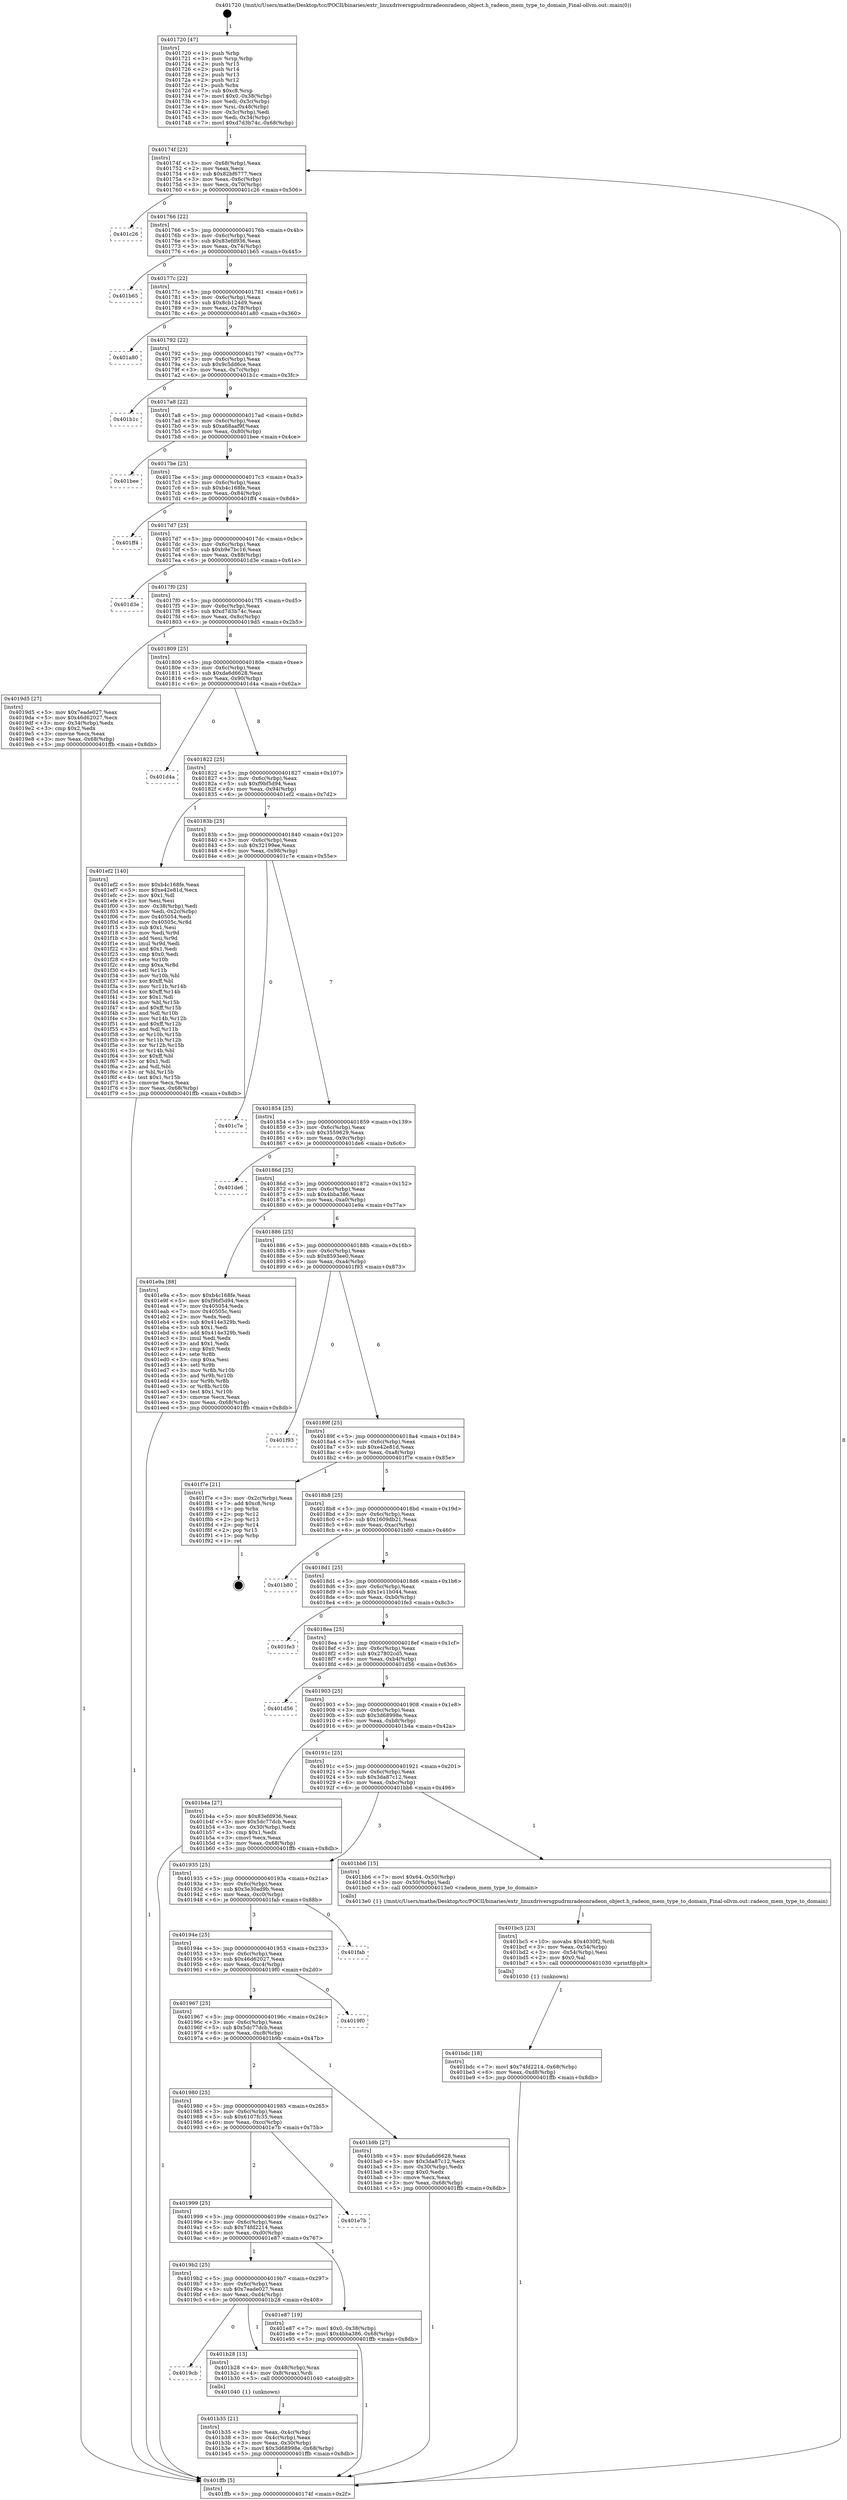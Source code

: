 digraph "0x401720" {
  label = "0x401720 (/mnt/c/Users/mathe/Desktop/tcc/POCII/binaries/extr_linuxdriversgpudrmradeonradeon_object.h_radeon_mem_type_to_domain_Final-ollvm.out::main(0))"
  labelloc = "t"
  node[shape=record]

  Entry [label="",width=0.3,height=0.3,shape=circle,fillcolor=black,style=filled]
  "0x40174f" [label="{
     0x40174f [23]\l
     | [instrs]\l
     &nbsp;&nbsp;0x40174f \<+3\>: mov -0x68(%rbp),%eax\l
     &nbsp;&nbsp;0x401752 \<+2\>: mov %eax,%ecx\l
     &nbsp;&nbsp;0x401754 \<+6\>: sub $0x82bf6777,%ecx\l
     &nbsp;&nbsp;0x40175a \<+3\>: mov %eax,-0x6c(%rbp)\l
     &nbsp;&nbsp;0x40175d \<+3\>: mov %ecx,-0x70(%rbp)\l
     &nbsp;&nbsp;0x401760 \<+6\>: je 0000000000401c26 \<main+0x506\>\l
  }"]
  "0x401c26" [label="{
     0x401c26\l
  }", style=dashed]
  "0x401766" [label="{
     0x401766 [22]\l
     | [instrs]\l
     &nbsp;&nbsp;0x401766 \<+5\>: jmp 000000000040176b \<main+0x4b\>\l
     &nbsp;&nbsp;0x40176b \<+3\>: mov -0x6c(%rbp),%eax\l
     &nbsp;&nbsp;0x40176e \<+5\>: sub $0x83efd936,%eax\l
     &nbsp;&nbsp;0x401773 \<+3\>: mov %eax,-0x74(%rbp)\l
     &nbsp;&nbsp;0x401776 \<+6\>: je 0000000000401b65 \<main+0x445\>\l
  }"]
  Exit [label="",width=0.3,height=0.3,shape=circle,fillcolor=black,style=filled,peripheries=2]
  "0x401b65" [label="{
     0x401b65\l
  }", style=dashed]
  "0x40177c" [label="{
     0x40177c [22]\l
     | [instrs]\l
     &nbsp;&nbsp;0x40177c \<+5\>: jmp 0000000000401781 \<main+0x61\>\l
     &nbsp;&nbsp;0x401781 \<+3\>: mov -0x6c(%rbp),%eax\l
     &nbsp;&nbsp;0x401784 \<+5\>: sub $0x8cb124d9,%eax\l
     &nbsp;&nbsp;0x401789 \<+3\>: mov %eax,-0x78(%rbp)\l
     &nbsp;&nbsp;0x40178c \<+6\>: je 0000000000401a80 \<main+0x360\>\l
  }"]
  "0x401bdc" [label="{
     0x401bdc [18]\l
     | [instrs]\l
     &nbsp;&nbsp;0x401bdc \<+7\>: movl $0x74fd2214,-0x68(%rbp)\l
     &nbsp;&nbsp;0x401be3 \<+6\>: mov %eax,-0xd8(%rbp)\l
     &nbsp;&nbsp;0x401be9 \<+5\>: jmp 0000000000401ffb \<main+0x8db\>\l
  }"]
  "0x401a80" [label="{
     0x401a80\l
  }", style=dashed]
  "0x401792" [label="{
     0x401792 [22]\l
     | [instrs]\l
     &nbsp;&nbsp;0x401792 \<+5\>: jmp 0000000000401797 \<main+0x77\>\l
     &nbsp;&nbsp;0x401797 \<+3\>: mov -0x6c(%rbp),%eax\l
     &nbsp;&nbsp;0x40179a \<+5\>: sub $0x9c5dd6ce,%eax\l
     &nbsp;&nbsp;0x40179f \<+3\>: mov %eax,-0x7c(%rbp)\l
     &nbsp;&nbsp;0x4017a2 \<+6\>: je 0000000000401b1c \<main+0x3fc\>\l
  }"]
  "0x401bc5" [label="{
     0x401bc5 [23]\l
     | [instrs]\l
     &nbsp;&nbsp;0x401bc5 \<+10\>: movabs $0x4030f2,%rdi\l
     &nbsp;&nbsp;0x401bcf \<+3\>: mov %eax,-0x54(%rbp)\l
     &nbsp;&nbsp;0x401bd2 \<+3\>: mov -0x54(%rbp),%esi\l
     &nbsp;&nbsp;0x401bd5 \<+2\>: mov $0x0,%al\l
     &nbsp;&nbsp;0x401bd7 \<+5\>: call 0000000000401030 \<printf@plt\>\l
     | [calls]\l
     &nbsp;&nbsp;0x401030 \{1\} (unknown)\l
  }"]
  "0x401b1c" [label="{
     0x401b1c\l
  }", style=dashed]
  "0x4017a8" [label="{
     0x4017a8 [22]\l
     | [instrs]\l
     &nbsp;&nbsp;0x4017a8 \<+5\>: jmp 00000000004017ad \<main+0x8d\>\l
     &nbsp;&nbsp;0x4017ad \<+3\>: mov -0x6c(%rbp),%eax\l
     &nbsp;&nbsp;0x4017b0 \<+5\>: sub $0xa68aaf9f,%eax\l
     &nbsp;&nbsp;0x4017b5 \<+3\>: mov %eax,-0x80(%rbp)\l
     &nbsp;&nbsp;0x4017b8 \<+6\>: je 0000000000401bee \<main+0x4ce\>\l
  }"]
  "0x401b35" [label="{
     0x401b35 [21]\l
     | [instrs]\l
     &nbsp;&nbsp;0x401b35 \<+3\>: mov %eax,-0x4c(%rbp)\l
     &nbsp;&nbsp;0x401b38 \<+3\>: mov -0x4c(%rbp),%eax\l
     &nbsp;&nbsp;0x401b3b \<+3\>: mov %eax,-0x30(%rbp)\l
     &nbsp;&nbsp;0x401b3e \<+7\>: movl $0x3d68998e,-0x68(%rbp)\l
     &nbsp;&nbsp;0x401b45 \<+5\>: jmp 0000000000401ffb \<main+0x8db\>\l
  }"]
  "0x401bee" [label="{
     0x401bee\l
  }", style=dashed]
  "0x4017be" [label="{
     0x4017be [25]\l
     | [instrs]\l
     &nbsp;&nbsp;0x4017be \<+5\>: jmp 00000000004017c3 \<main+0xa3\>\l
     &nbsp;&nbsp;0x4017c3 \<+3\>: mov -0x6c(%rbp),%eax\l
     &nbsp;&nbsp;0x4017c6 \<+5\>: sub $0xb4c168fe,%eax\l
     &nbsp;&nbsp;0x4017cb \<+6\>: mov %eax,-0x84(%rbp)\l
     &nbsp;&nbsp;0x4017d1 \<+6\>: je 0000000000401ff4 \<main+0x8d4\>\l
  }"]
  "0x4019cb" [label="{
     0x4019cb\l
  }", style=dashed]
  "0x401ff4" [label="{
     0x401ff4\l
  }", style=dashed]
  "0x4017d7" [label="{
     0x4017d7 [25]\l
     | [instrs]\l
     &nbsp;&nbsp;0x4017d7 \<+5\>: jmp 00000000004017dc \<main+0xbc\>\l
     &nbsp;&nbsp;0x4017dc \<+3\>: mov -0x6c(%rbp),%eax\l
     &nbsp;&nbsp;0x4017df \<+5\>: sub $0xb9e7bc16,%eax\l
     &nbsp;&nbsp;0x4017e4 \<+6\>: mov %eax,-0x88(%rbp)\l
     &nbsp;&nbsp;0x4017ea \<+6\>: je 0000000000401d3e \<main+0x61e\>\l
  }"]
  "0x401b28" [label="{
     0x401b28 [13]\l
     | [instrs]\l
     &nbsp;&nbsp;0x401b28 \<+4\>: mov -0x48(%rbp),%rax\l
     &nbsp;&nbsp;0x401b2c \<+4\>: mov 0x8(%rax),%rdi\l
     &nbsp;&nbsp;0x401b30 \<+5\>: call 0000000000401040 \<atoi@plt\>\l
     | [calls]\l
     &nbsp;&nbsp;0x401040 \{1\} (unknown)\l
  }"]
  "0x401d3e" [label="{
     0x401d3e\l
  }", style=dashed]
  "0x4017f0" [label="{
     0x4017f0 [25]\l
     | [instrs]\l
     &nbsp;&nbsp;0x4017f0 \<+5\>: jmp 00000000004017f5 \<main+0xd5\>\l
     &nbsp;&nbsp;0x4017f5 \<+3\>: mov -0x6c(%rbp),%eax\l
     &nbsp;&nbsp;0x4017f8 \<+5\>: sub $0xd7d3b74c,%eax\l
     &nbsp;&nbsp;0x4017fd \<+6\>: mov %eax,-0x8c(%rbp)\l
     &nbsp;&nbsp;0x401803 \<+6\>: je 00000000004019d5 \<main+0x2b5\>\l
  }"]
  "0x4019b2" [label="{
     0x4019b2 [25]\l
     | [instrs]\l
     &nbsp;&nbsp;0x4019b2 \<+5\>: jmp 00000000004019b7 \<main+0x297\>\l
     &nbsp;&nbsp;0x4019b7 \<+3\>: mov -0x6c(%rbp),%eax\l
     &nbsp;&nbsp;0x4019ba \<+5\>: sub $0x7eade027,%eax\l
     &nbsp;&nbsp;0x4019bf \<+6\>: mov %eax,-0xd4(%rbp)\l
     &nbsp;&nbsp;0x4019c5 \<+6\>: je 0000000000401b28 \<main+0x408\>\l
  }"]
  "0x4019d5" [label="{
     0x4019d5 [27]\l
     | [instrs]\l
     &nbsp;&nbsp;0x4019d5 \<+5\>: mov $0x7eade027,%eax\l
     &nbsp;&nbsp;0x4019da \<+5\>: mov $0x46d62027,%ecx\l
     &nbsp;&nbsp;0x4019df \<+3\>: mov -0x34(%rbp),%edx\l
     &nbsp;&nbsp;0x4019e2 \<+3\>: cmp $0x2,%edx\l
     &nbsp;&nbsp;0x4019e5 \<+3\>: cmovne %ecx,%eax\l
     &nbsp;&nbsp;0x4019e8 \<+3\>: mov %eax,-0x68(%rbp)\l
     &nbsp;&nbsp;0x4019eb \<+5\>: jmp 0000000000401ffb \<main+0x8db\>\l
  }"]
  "0x401809" [label="{
     0x401809 [25]\l
     | [instrs]\l
     &nbsp;&nbsp;0x401809 \<+5\>: jmp 000000000040180e \<main+0xee\>\l
     &nbsp;&nbsp;0x40180e \<+3\>: mov -0x6c(%rbp),%eax\l
     &nbsp;&nbsp;0x401811 \<+5\>: sub $0xda6d6628,%eax\l
     &nbsp;&nbsp;0x401816 \<+6\>: mov %eax,-0x90(%rbp)\l
     &nbsp;&nbsp;0x40181c \<+6\>: je 0000000000401d4a \<main+0x62a\>\l
  }"]
  "0x401ffb" [label="{
     0x401ffb [5]\l
     | [instrs]\l
     &nbsp;&nbsp;0x401ffb \<+5\>: jmp 000000000040174f \<main+0x2f\>\l
  }"]
  "0x401720" [label="{
     0x401720 [47]\l
     | [instrs]\l
     &nbsp;&nbsp;0x401720 \<+1\>: push %rbp\l
     &nbsp;&nbsp;0x401721 \<+3\>: mov %rsp,%rbp\l
     &nbsp;&nbsp;0x401724 \<+2\>: push %r15\l
     &nbsp;&nbsp;0x401726 \<+2\>: push %r14\l
     &nbsp;&nbsp;0x401728 \<+2\>: push %r13\l
     &nbsp;&nbsp;0x40172a \<+2\>: push %r12\l
     &nbsp;&nbsp;0x40172c \<+1\>: push %rbx\l
     &nbsp;&nbsp;0x40172d \<+7\>: sub $0xc8,%rsp\l
     &nbsp;&nbsp;0x401734 \<+7\>: movl $0x0,-0x38(%rbp)\l
     &nbsp;&nbsp;0x40173b \<+3\>: mov %edi,-0x3c(%rbp)\l
     &nbsp;&nbsp;0x40173e \<+4\>: mov %rsi,-0x48(%rbp)\l
     &nbsp;&nbsp;0x401742 \<+3\>: mov -0x3c(%rbp),%edi\l
     &nbsp;&nbsp;0x401745 \<+3\>: mov %edi,-0x34(%rbp)\l
     &nbsp;&nbsp;0x401748 \<+7\>: movl $0xd7d3b74c,-0x68(%rbp)\l
  }"]
  "0x401e87" [label="{
     0x401e87 [19]\l
     | [instrs]\l
     &nbsp;&nbsp;0x401e87 \<+7\>: movl $0x0,-0x38(%rbp)\l
     &nbsp;&nbsp;0x401e8e \<+7\>: movl $0x4bba386,-0x68(%rbp)\l
     &nbsp;&nbsp;0x401e95 \<+5\>: jmp 0000000000401ffb \<main+0x8db\>\l
  }"]
  "0x401d4a" [label="{
     0x401d4a\l
  }", style=dashed]
  "0x401822" [label="{
     0x401822 [25]\l
     | [instrs]\l
     &nbsp;&nbsp;0x401822 \<+5\>: jmp 0000000000401827 \<main+0x107\>\l
     &nbsp;&nbsp;0x401827 \<+3\>: mov -0x6c(%rbp),%eax\l
     &nbsp;&nbsp;0x40182a \<+5\>: sub $0xf9bf5d94,%eax\l
     &nbsp;&nbsp;0x40182f \<+6\>: mov %eax,-0x94(%rbp)\l
     &nbsp;&nbsp;0x401835 \<+6\>: je 0000000000401ef2 \<main+0x7d2\>\l
  }"]
  "0x401999" [label="{
     0x401999 [25]\l
     | [instrs]\l
     &nbsp;&nbsp;0x401999 \<+5\>: jmp 000000000040199e \<main+0x27e\>\l
     &nbsp;&nbsp;0x40199e \<+3\>: mov -0x6c(%rbp),%eax\l
     &nbsp;&nbsp;0x4019a1 \<+5\>: sub $0x74fd2214,%eax\l
     &nbsp;&nbsp;0x4019a6 \<+6\>: mov %eax,-0xd0(%rbp)\l
     &nbsp;&nbsp;0x4019ac \<+6\>: je 0000000000401e87 \<main+0x767\>\l
  }"]
  "0x401ef2" [label="{
     0x401ef2 [140]\l
     | [instrs]\l
     &nbsp;&nbsp;0x401ef2 \<+5\>: mov $0xb4c168fe,%eax\l
     &nbsp;&nbsp;0x401ef7 \<+5\>: mov $0xe42e81d,%ecx\l
     &nbsp;&nbsp;0x401efc \<+2\>: mov $0x1,%dl\l
     &nbsp;&nbsp;0x401efe \<+2\>: xor %esi,%esi\l
     &nbsp;&nbsp;0x401f00 \<+3\>: mov -0x38(%rbp),%edi\l
     &nbsp;&nbsp;0x401f03 \<+3\>: mov %edi,-0x2c(%rbp)\l
     &nbsp;&nbsp;0x401f06 \<+7\>: mov 0x405054,%edi\l
     &nbsp;&nbsp;0x401f0d \<+8\>: mov 0x40505c,%r8d\l
     &nbsp;&nbsp;0x401f15 \<+3\>: sub $0x1,%esi\l
     &nbsp;&nbsp;0x401f18 \<+3\>: mov %edi,%r9d\l
     &nbsp;&nbsp;0x401f1b \<+3\>: add %esi,%r9d\l
     &nbsp;&nbsp;0x401f1e \<+4\>: imul %r9d,%edi\l
     &nbsp;&nbsp;0x401f22 \<+3\>: and $0x1,%edi\l
     &nbsp;&nbsp;0x401f25 \<+3\>: cmp $0x0,%edi\l
     &nbsp;&nbsp;0x401f28 \<+4\>: sete %r10b\l
     &nbsp;&nbsp;0x401f2c \<+4\>: cmp $0xa,%r8d\l
     &nbsp;&nbsp;0x401f30 \<+4\>: setl %r11b\l
     &nbsp;&nbsp;0x401f34 \<+3\>: mov %r10b,%bl\l
     &nbsp;&nbsp;0x401f37 \<+3\>: xor $0xff,%bl\l
     &nbsp;&nbsp;0x401f3a \<+3\>: mov %r11b,%r14b\l
     &nbsp;&nbsp;0x401f3d \<+4\>: xor $0xff,%r14b\l
     &nbsp;&nbsp;0x401f41 \<+3\>: xor $0x1,%dl\l
     &nbsp;&nbsp;0x401f44 \<+3\>: mov %bl,%r15b\l
     &nbsp;&nbsp;0x401f47 \<+4\>: and $0xff,%r15b\l
     &nbsp;&nbsp;0x401f4b \<+3\>: and %dl,%r10b\l
     &nbsp;&nbsp;0x401f4e \<+3\>: mov %r14b,%r12b\l
     &nbsp;&nbsp;0x401f51 \<+4\>: and $0xff,%r12b\l
     &nbsp;&nbsp;0x401f55 \<+3\>: and %dl,%r11b\l
     &nbsp;&nbsp;0x401f58 \<+3\>: or %r10b,%r15b\l
     &nbsp;&nbsp;0x401f5b \<+3\>: or %r11b,%r12b\l
     &nbsp;&nbsp;0x401f5e \<+3\>: xor %r12b,%r15b\l
     &nbsp;&nbsp;0x401f61 \<+3\>: or %r14b,%bl\l
     &nbsp;&nbsp;0x401f64 \<+3\>: xor $0xff,%bl\l
     &nbsp;&nbsp;0x401f67 \<+3\>: or $0x1,%dl\l
     &nbsp;&nbsp;0x401f6a \<+2\>: and %dl,%bl\l
     &nbsp;&nbsp;0x401f6c \<+3\>: or %bl,%r15b\l
     &nbsp;&nbsp;0x401f6f \<+4\>: test $0x1,%r15b\l
     &nbsp;&nbsp;0x401f73 \<+3\>: cmovne %ecx,%eax\l
     &nbsp;&nbsp;0x401f76 \<+3\>: mov %eax,-0x68(%rbp)\l
     &nbsp;&nbsp;0x401f79 \<+5\>: jmp 0000000000401ffb \<main+0x8db\>\l
  }"]
  "0x40183b" [label="{
     0x40183b [25]\l
     | [instrs]\l
     &nbsp;&nbsp;0x40183b \<+5\>: jmp 0000000000401840 \<main+0x120\>\l
     &nbsp;&nbsp;0x401840 \<+3\>: mov -0x6c(%rbp),%eax\l
     &nbsp;&nbsp;0x401843 \<+5\>: sub $0x32199ee,%eax\l
     &nbsp;&nbsp;0x401848 \<+6\>: mov %eax,-0x98(%rbp)\l
     &nbsp;&nbsp;0x40184e \<+6\>: je 0000000000401c7e \<main+0x55e\>\l
  }"]
  "0x401e7b" [label="{
     0x401e7b\l
  }", style=dashed]
  "0x401c7e" [label="{
     0x401c7e\l
  }", style=dashed]
  "0x401854" [label="{
     0x401854 [25]\l
     | [instrs]\l
     &nbsp;&nbsp;0x401854 \<+5\>: jmp 0000000000401859 \<main+0x139\>\l
     &nbsp;&nbsp;0x401859 \<+3\>: mov -0x6c(%rbp),%eax\l
     &nbsp;&nbsp;0x40185c \<+5\>: sub $0x3559629,%eax\l
     &nbsp;&nbsp;0x401861 \<+6\>: mov %eax,-0x9c(%rbp)\l
     &nbsp;&nbsp;0x401867 \<+6\>: je 0000000000401de6 \<main+0x6c6\>\l
  }"]
  "0x401980" [label="{
     0x401980 [25]\l
     | [instrs]\l
     &nbsp;&nbsp;0x401980 \<+5\>: jmp 0000000000401985 \<main+0x265\>\l
     &nbsp;&nbsp;0x401985 \<+3\>: mov -0x6c(%rbp),%eax\l
     &nbsp;&nbsp;0x401988 \<+5\>: sub $0x6107fc35,%eax\l
     &nbsp;&nbsp;0x40198d \<+6\>: mov %eax,-0xcc(%rbp)\l
     &nbsp;&nbsp;0x401993 \<+6\>: je 0000000000401e7b \<main+0x75b\>\l
  }"]
  "0x401de6" [label="{
     0x401de6\l
  }", style=dashed]
  "0x40186d" [label="{
     0x40186d [25]\l
     | [instrs]\l
     &nbsp;&nbsp;0x40186d \<+5\>: jmp 0000000000401872 \<main+0x152\>\l
     &nbsp;&nbsp;0x401872 \<+3\>: mov -0x6c(%rbp),%eax\l
     &nbsp;&nbsp;0x401875 \<+5\>: sub $0x4bba386,%eax\l
     &nbsp;&nbsp;0x40187a \<+6\>: mov %eax,-0xa0(%rbp)\l
     &nbsp;&nbsp;0x401880 \<+6\>: je 0000000000401e9a \<main+0x77a\>\l
  }"]
  "0x401b9b" [label="{
     0x401b9b [27]\l
     | [instrs]\l
     &nbsp;&nbsp;0x401b9b \<+5\>: mov $0xda6d6628,%eax\l
     &nbsp;&nbsp;0x401ba0 \<+5\>: mov $0x3da87c12,%ecx\l
     &nbsp;&nbsp;0x401ba5 \<+3\>: mov -0x30(%rbp),%edx\l
     &nbsp;&nbsp;0x401ba8 \<+3\>: cmp $0x0,%edx\l
     &nbsp;&nbsp;0x401bab \<+3\>: cmove %ecx,%eax\l
     &nbsp;&nbsp;0x401bae \<+3\>: mov %eax,-0x68(%rbp)\l
     &nbsp;&nbsp;0x401bb1 \<+5\>: jmp 0000000000401ffb \<main+0x8db\>\l
  }"]
  "0x401e9a" [label="{
     0x401e9a [88]\l
     | [instrs]\l
     &nbsp;&nbsp;0x401e9a \<+5\>: mov $0xb4c168fe,%eax\l
     &nbsp;&nbsp;0x401e9f \<+5\>: mov $0xf9bf5d94,%ecx\l
     &nbsp;&nbsp;0x401ea4 \<+7\>: mov 0x405054,%edx\l
     &nbsp;&nbsp;0x401eab \<+7\>: mov 0x40505c,%esi\l
     &nbsp;&nbsp;0x401eb2 \<+2\>: mov %edx,%edi\l
     &nbsp;&nbsp;0x401eb4 \<+6\>: sub $0x414e329b,%edi\l
     &nbsp;&nbsp;0x401eba \<+3\>: sub $0x1,%edi\l
     &nbsp;&nbsp;0x401ebd \<+6\>: add $0x414e329b,%edi\l
     &nbsp;&nbsp;0x401ec3 \<+3\>: imul %edi,%edx\l
     &nbsp;&nbsp;0x401ec6 \<+3\>: and $0x1,%edx\l
     &nbsp;&nbsp;0x401ec9 \<+3\>: cmp $0x0,%edx\l
     &nbsp;&nbsp;0x401ecc \<+4\>: sete %r8b\l
     &nbsp;&nbsp;0x401ed0 \<+3\>: cmp $0xa,%esi\l
     &nbsp;&nbsp;0x401ed3 \<+4\>: setl %r9b\l
     &nbsp;&nbsp;0x401ed7 \<+3\>: mov %r8b,%r10b\l
     &nbsp;&nbsp;0x401eda \<+3\>: and %r9b,%r10b\l
     &nbsp;&nbsp;0x401edd \<+3\>: xor %r9b,%r8b\l
     &nbsp;&nbsp;0x401ee0 \<+3\>: or %r8b,%r10b\l
     &nbsp;&nbsp;0x401ee3 \<+4\>: test $0x1,%r10b\l
     &nbsp;&nbsp;0x401ee7 \<+3\>: cmovne %ecx,%eax\l
     &nbsp;&nbsp;0x401eea \<+3\>: mov %eax,-0x68(%rbp)\l
     &nbsp;&nbsp;0x401eed \<+5\>: jmp 0000000000401ffb \<main+0x8db\>\l
  }"]
  "0x401886" [label="{
     0x401886 [25]\l
     | [instrs]\l
     &nbsp;&nbsp;0x401886 \<+5\>: jmp 000000000040188b \<main+0x16b\>\l
     &nbsp;&nbsp;0x40188b \<+3\>: mov -0x6c(%rbp),%eax\l
     &nbsp;&nbsp;0x40188e \<+5\>: sub $0x8593ee0,%eax\l
     &nbsp;&nbsp;0x401893 \<+6\>: mov %eax,-0xa4(%rbp)\l
     &nbsp;&nbsp;0x401899 \<+6\>: je 0000000000401f93 \<main+0x873\>\l
  }"]
  "0x401967" [label="{
     0x401967 [25]\l
     | [instrs]\l
     &nbsp;&nbsp;0x401967 \<+5\>: jmp 000000000040196c \<main+0x24c\>\l
     &nbsp;&nbsp;0x40196c \<+3\>: mov -0x6c(%rbp),%eax\l
     &nbsp;&nbsp;0x40196f \<+5\>: sub $0x5dc77dcb,%eax\l
     &nbsp;&nbsp;0x401974 \<+6\>: mov %eax,-0xc8(%rbp)\l
     &nbsp;&nbsp;0x40197a \<+6\>: je 0000000000401b9b \<main+0x47b\>\l
  }"]
  "0x401f93" [label="{
     0x401f93\l
  }", style=dashed]
  "0x40189f" [label="{
     0x40189f [25]\l
     | [instrs]\l
     &nbsp;&nbsp;0x40189f \<+5\>: jmp 00000000004018a4 \<main+0x184\>\l
     &nbsp;&nbsp;0x4018a4 \<+3\>: mov -0x6c(%rbp),%eax\l
     &nbsp;&nbsp;0x4018a7 \<+5\>: sub $0xe42e81d,%eax\l
     &nbsp;&nbsp;0x4018ac \<+6\>: mov %eax,-0xa8(%rbp)\l
     &nbsp;&nbsp;0x4018b2 \<+6\>: je 0000000000401f7e \<main+0x85e\>\l
  }"]
  "0x4019f0" [label="{
     0x4019f0\l
  }", style=dashed]
  "0x401f7e" [label="{
     0x401f7e [21]\l
     | [instrs]\l
     &nbsp;&nbsp;0x401f7e \<+3\>: mov -0x2c(%rbp),%eax\l
     &nbsp;&nbsp;0x401f81 \<+7\>: add $0xc8,%rsp\l
     &nbsp;&nbsp;0x401f88 \<+1\>: pop %rbx\l
     &nbsp;&nbsp;0x401f89 \<+2\>: pop %r12\l
     &nbsp;&nbsp;0x401f8b \<+2\>: pop %r13\l
     &nbsp;&nbsp;0x401f8d \<+2\>: pop %r14\l
     &nbsp;&nbsp;0x401f8f \<+2\>: pop %r15\l
     &nbsp;&nbsp;0x401f91 \<+1\>: pop %rbp\l
     &nbsp;&nbsp;0x401f92 \<+1\>: ret\l
  }"]
  "0x4018b8" [label="{
     0x4018b8 [25]\l
     | [instrs]\l
     &nbsp;&nbsp;0x4018b8 \<+5\>: jmp 00000000004018bd \<main+0x19d\>\l
     &nbsp;&nbsp;0x4018bd \<+3\>: mov -0x6c(%rbp),%eax\l
     &nbsp;&nbsp;0x4018c0 \<+5\>: sub $0x1609db21,%eax\l
     &nbsp;&nbsp;0x4018c5 \<+6\>: mov %eax,-0xac(%rbp)\l
     &nbsp;&nbsp;0x4018cb \<+6\>: je 0000000000401b80 \<main+0x460\>\l
  }"]
  "0x40194e" [label="{
     0x40194e [25]\l
     | [instrs]\l
     &nbsp;&nbsp;0x40194e \<+5\>: jmp 0000000000401953 \<main+0x233\>\l
     &nbsp;&nbsp;0x401953 \<+3\>: mov -0x6c(%rbp),%eax\l
     &nbsp;&nbsp;0x401956 \<+5\>: sub $0x46d62027,%eax\l
     &nbsp;&nbsp;0x40195b \<+6\>: mov %eax,-0xc4(%rbp)\l
     &nbsp;&nbsp;0x401961 \<+6\>: je 00000000004019f0 \<main+0x2d0\>\l
  }"]
  "0x401b80" [label="{
     0x401b80\l
  }", style=dashed]
  "0x4018d1" [label="{
     0x4018d1 [25]\l
     | [instrs]\l
     &nbsp;&nbsp;0x4018d1 \<+5\>: jmp 00000000004018d6 \<main+0x1b6\>\l
     &nbsp;&nbsp;0x4018d6 \<+3\>: mov -0x6c(%rbp),%eax\l
     &nbsp;&nbsp;0x4018d9 \<+5\>: sub $0x1e11b044,%eax\l
     &nbsp;&nbsp;0x4018de \<+6\>: mov %eax,-0xb0(%rbp)\l
     &nbsp;&nbsp;0x4018e4 \<+6\>: je 0000000000401fe3 \<main+0x8c3\>\l
  }"]
  "0x401fab" [label="{
     0x401fab\l
  }", style=dashed]
  "0x401fe3" [label="{
     0x401fe3\l
  }", style=dashed]
  "0x4018ea" [label="{
     0x4018ea [25]\l
     | [instrs]\l
     &nbsp;&nbsp;0x4018ea \<+5\>: jmp 00000000004018ef \<main+0x1cf\>\l
     &nbsp;&nbsp;0x4018ef \<+3\>: mov -0x6c(%rbp),%eax\l
     &nbsp;&nbsp;0x4018f2 \<+5\>: sub $0x27802cd5,%eax\l
     &nbsp;&nbsp;0x4018f7 \<+6\>: mov %eax,-0xb4(%rbp)\l
     &nbsp;&nbsp;0x4018fd \<+6\>: je 0000000000401d56 \<main+0x636\>\l
  }"]
  "0x401935" [label="{
     0x401935 [25]\l
     | [instrs]\l
     &nbsp;&nbsp;0x401935 \<+5\>: jmp 000000000040193a \<main+0x21a\>\l
     &nbsp;&nbsp;0x40193a \<+3\>: mov -0x6c(%rbp),%eax\l
     &nbsp;&nbsp;0x40193d \<+5\>: sub $0x3e30ad9b,%eax\l
     &nbsp;&nbsp;0x401942 \<+6\>: mov %eax,-0xc0(%rbp)\l
     &nbsp;&nbsp;0x401948 \<+6\>: je 0000000000401fab \<main+0x88b\>\l
  }"]
  "0x401d56" [label="{
     0x401d56\l
  }", style=dashed]
  "0x401903" [label="{
     0x401903 [25]\l
     | [instrs]\l
     &nbsp;&nbsp;0x401903 \<+5\>: jmp 0000000000401908 \<main+0x1e8\>\l
     &nbsp;&nbsp;0x401908 \<+3\>: mov -0x6c(%rbp),%eax\l
     &nbsp;&nbsp;0x40190b \<+5\>: sub $0x3d68998e,%eax\l
     &nbsp;&nbsp;0x401910 \<+6\>: mov %eax,-0xb8(%rbp)\l
     &nbsp;&nbsp;0x401916 \<+6\>: je 0000000000401b4a \<main+0x42a\>\l
  }"]
  "0x401bb6" [label="{
     0x401bb6 [15]\l
     | [instrs]\l
     &nbsp;&nbsp;0x401bb6 \<+7\>: movl $0x64,-0x50(%rbp)\l
     &nbsp;&nbsp;0x401bbd \<+3\>: mov -0x50(%rbp),%edi\l
     &nbsp;&nbsp;0x401bc0 \<+5\>: call 00000000004013e0 \<radeon_mem_type_to_domain\>\l
     | [calls]\l
     &nbsp;&nbsp;0x4013e0 \{1\} (/mnt/c/Users/mathe/Desktop/tcc/POCII/binaries/extr_linuxdriversgpudrmradeonradeon_object.h_radeon_mem_type_to_domain_Final-ollvm.out::radeon_mem_type_to_domain)\l
  }"]
  "0x401b4a" [label="{
     0x401b4a [27]\l
     | [instrs]\l
     &nbsp;&nbsp;0x401b4a \<+5\>: mov $0x83efd936,%eax\l
     &nbsp;&nbsp;0x401b4f \<+5\>: mov $0x5dc77dcb,%ecx\l
     &nbsp;&nbsp;0x401b54 \<+3\>: mov -0x30(%rbp),%edx\l
     &nbsp;&nbsp;0x401b57 \<+3\>: cmp $0x1,%edx\l
     &nbsp;&nbsp;0x401b5a \<+3\>: cmovl %ecx,%eax\l
     &nbsp;&nbsp;0x401b5d \<+3\>: mov %eax,-0x68(%rbp)\l
     &nbsp;&nbsp;0x401b60 \<+5\>: jmp 0000000000401ffb \<main+0x8db\>\l
  }"]
  "0x40191c" [label="{
     0x40191c [25]\l
     | [instrs]\l
     &nbsp;&nbsp;0x40191c \<+5\>: jmp 0000000000401921 \<main+0x201\>\l
     &nbsp;&nbsp;0x401921 \<+3\>: mov -0x6c(%rbp),%eax\l
     &nbsp;&nbsp;0x401924 \<+5\>: sub $0x3da87c12,%eax\l
     &nbsp;&nbsp;0x401929 \<+6\>: mov %eax,-0xbc(%rbp)\l
     &nbsp;&nbsp;0x40192f \<+6\>: je 0000000000401bb6 \<main+0x496\>\l
  }"]
  Entry -> "0x401720" [label=" 1"]
  "0x40174f" -> "0x401c26" [label=" 0"]
  "0x40174f" -> "0x401766" [label=" 9"]
  "0x401f7e" -> Exit [label=" 1"]
  "0x401766" -> "0x401b65" [label=" 0"]
  "0x401766" -> "0x40177c" [label=" 9"]
  "0x401ef2" -> "0x401ffb" [label=" 1"]
  "0x40177c" -> "0x401a80" [label=" 0"]
  "0x40177c" -> "0x401792" [label=" 9"]
  "0x401e9a" -> "0x401ffb" [label=" 1"]
  "0x401792" -> "0x401b1c" [label=" 0"]
  "0x401792" -> "0x4017a8" [label=" 9"]
  "0x401e87" -> "0x401ffb" [label=" 1"]
  "0x4017a8" -> "0x401bee" [label=" 0"]
  "0x4017a8" -> "0x4017be" [label=" 9"]
  "0x401bdc" -> "0x401ffb" [label=" 1"]
  "0x4017be" -> "0x401ff4" [label=" 0"]
  "0x4017be" -> "0x4017d7" [label=" 9"]
  "0x401bc5" -> "0x401bdc" [label=" 1"]
  "0x4017d7" -> "0x401d3e" [label=" 0"]
  "0x4017d7" -> "0x4017f0" [label=" 9"]
  "0x401bb6" -> "0x401bc5" [label=" 1"]
  "0x4017f0" -> "0x4019d5" [label=" 1"]
  "0x4017f0" -> "0x401809" [label=" 8"]
  "0x4019d5" -> "0x401ffb" [label=" 1"]
  "0x401720" -> "0x40174f" [label=" 1"]
  "0x401ffb" -> "0x40174f" [label=" 8"]
  "0x401b4a" -> "0x401ffb" [label=" 1"]
  "0x401809" -> "0x401d4a" [label=" 0"]
  "0x401809" -> "0x401822" [label=" 8"]
  "0x401b35" -> "0x401ffb" [label=" 1"]
  "0x401822" -> "0x401ef2" [label=" 1"]
  "0x401822" -> "0x40183b" [label=" 7"]
  "0x4019b2" -> "0x4019cb" [label=" 0"]
  "0x40183b" -> "0x401c7e" [label=" 0"]
  "0x40183b" -> "0x401854" [label=" 7"]
  "0x4019b2" -> "0x401b28" [label=" 1"]
  "0x401854" -> "0x401de6" [label=" 0"]
  "0x401854" -> "0x40186d" [label=" 7"]
  "0x401999" -> "0x4019b2" [label=" 1"]
  "0x40186d" -> "0x401e9a" [label=" 1"]
  "0x40186d" -> "0x401886" [label=" 6"]
  "0x401999" -> "0x401e87" [label=" 1"]
  "0x401886" -> "0x401f93" [label=" 0"]
  "0x401886" -> "0x40189f" [label=" 6"]
  "0x401980" -> "0x401999" [label=" 2"]
  "0x40189f" -> "0x401f7e" [label=" 1"]
  "0x40189f" -> "0x4018b8" [label=" 5"]
  "0x401980" -> "0x401e7b" [label=" 0"]
  "0x4018b8" -> "0x401b80" [label=" 0"]
  "0x4018b8" -> "0x4018d1" [label=" 5"]
  "0x401967" -> "0x401980" [label=" 2"]
  "0x4018d1" -> "0x401fe3" [label=" 0"]
  "0x4018d1" -> "0x4018ea" [label=" 5"]
  "0x401967" -> "0x401b9b" [label=" 1"]
  "0x4018ea" -> "0x401d56" [label=" 0"]
  "0x4018ea" -> "0x401903" [label=" 5"]
  "0x40194e" -> "0x401967" [label=" 3"]
  "0x401903" -> "0x401b4a" [label=" 1"]
  "0x401903" -> "0x40191c" [label=" 4"]
  "0x40194e" -> "0x4019f0" [label=" 0"]
  "0x40191c" -> "0x401bb6" [label=" 1"]
  "0x40191c" -> "0x401935" [label=" 3"]
  "0x401b28" -> "0x401b35" [label=" 1"]
  "0x401935" -> "0x401fab" [label=" 0"]
  "0x401935" -> "0x40194e" [label=" 3"]
  "0x401b9b" -> "0x401ffb" [label=" 1"]
}
